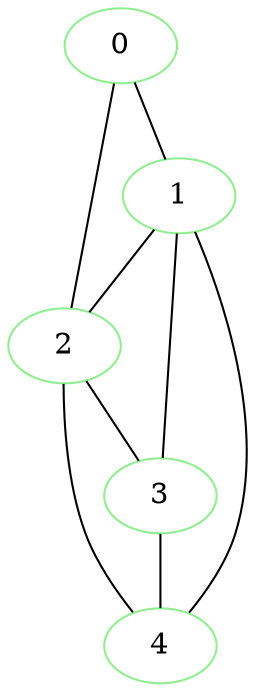 graph {
	0 [color=lightgreen];
	1 [color=lightgreen];
	2 [color=lightgreen];
	3 [color=lightgreen];
	4 [color=lightgreen];
	0 -- 1;
	0 -- 2;
	1 -- 2;
	1 -- 3;
	1 -- 4;
	2 -- 3;
	2 -- 4;
	3 -- 4;
}